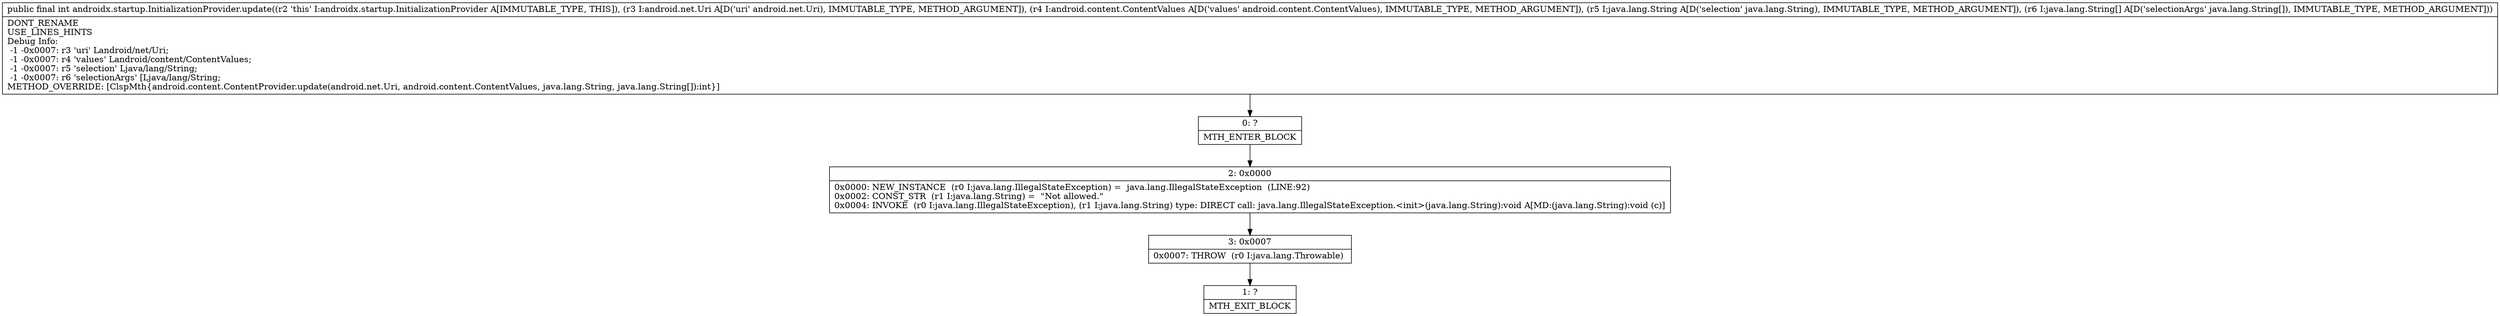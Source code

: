 digraph "CFG forandroidx.startup.InitializationProvider.update(Landroid\/net\/Uri;Landroid\/content\/ContentValues;Ljava\/lang\/String;[Ljava\/lang\/String;)I" {
Node_0 [shape=record,label="{0\:\ ?|MTH_ENTER_BLOCK\l}"];
Node_2 [shape=record,label="{2\:\ 0x0000|0x0000: NEW_INSTANCE  (r0 I:java.lang.IllegalStateException) =  java.lang.IllegalStateException  (LINE:92)\l0x0002: CONST_STR  (r1 I:java.lang.String) =  \"Not allowed.\" \l0x0004: INVOKE  (r0 I:java.lang.IllegalStateException), (r1 I:java.lang.String) type: DIRECT call: java.lang.IllegalStateException.\<init\>(java.lang.String):void A[MD:(java.lang.String):void (c)]\l}"];
Node_3 [shape=record,label="{3\:\ 0x0007|0x0007: THROW  (r0 I:java.lang.Throwable) \l}"];
Node_1 [shape=record,label="{1\:\ ?|MTH_EXIT_BLOCK\l}"];
MethodNode[shape=record,label="{public final int androidx.startup.InitializationProvider.update((r2 'this' I:androidx.startup.InitializationProvider A[IMMUTABLE_TYPE, THIS]), (r3 I:android.net.Uri A[D('uri' android.net.Uri), IMMUTABLE_TYPE, METHOD_ARGUMENT]), (r4 I:android.content.ContentValues A[D('values' android.content.ContentValues), IMMUTABLE_TYPE, METHOD_ARGUMENT]), (r5 I:java.lang.String A[D('selection' java.lang.String), IMMUTABLE_TYPE, METHOD_ARGUMENT]), (r6 I:java.lang.String[] A[D('selectionArgs' java.lang.String[]), IMMUTABLE_TYPE, METHOD_ARGUMENT]))  | DONT_RENAME\lUSE_LINES_HINTS\lDebug Info:\l  \-1 \-0x0007: r3 'uri' Landroid\/net\/Uri;\l  \-1 \-0x0007: r4 'values' Landroid\/content\/ContentValues;\l  \-1 \-0x0007: r5 'selection' Ljava\/lang\/String;\l  \-1 \-0x0007: r6 'selectionArgs' [Ljava\/lang\/String;\lMETHOD_OVERRIDE: [ClspMth\{android.content.ContentProvider.update(android.net.Uri, android.content.ContentValues, java.lang.String, java.lang.String[]):int\}]\l}"];
MethodNode -> Node_0;Node_0 -> Node_2;
Node_2 -> Node_3;
Node_3 -> Node_1;
}

